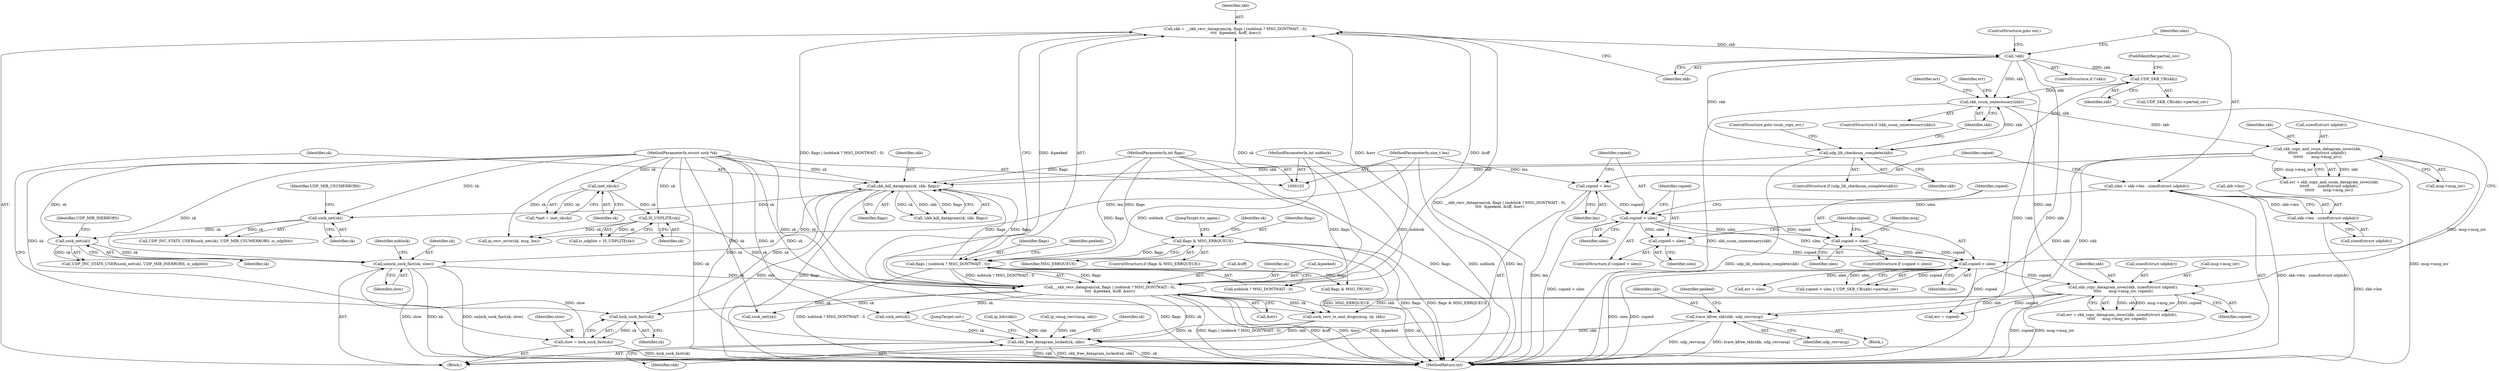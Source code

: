 digraph "0_linux_bceaa90240b6019ed73b49965eac7d167610be69_2@API" {
"1000246" [label="(Call,trace_kfree_skb(skb, udp_recvmsg))"];
"1000217" [label="(Call,skb_copy_datagram_iovec(skb, sizeof(struct udphdr),\n\t\t\t\t\t      msg->msg_iov, copied))"];
"1000213" [label="(Call,skb_csum_unnecessary(skb))"];
"1000167" [label="(Call,!skb)"];
"1000150" [label="(Call,skb = __skb_recv_datagram(sk, flags | (noblock ? MSG_DONTWAIT : 0),\n\t\t\t\t  &peeked, &off, &err))"];
"1000152" [label="(Call,__skb_recv_datagram(sk, flags | (noblock ? MSG_DONTWAIT : 0),\n\t\t\t\t  &peeked, &off, &err))"];
"1000363" [label="(Call,unlock_sock_fast(sk, slow))"];
"1000348" [label="(Call,skb_kill_datagram(sk, skb, flags))"];
"1000344" [label="(Call,lock_sock_fast(sk))"];
"1000105" [label="(MethodParameterIn,struct sock *sk)"];
"1000209" [label="(Call,udp_lib_checksum_complete(skb))"];
"1000204" [label="(Call,UDP_SKB_CB(skb))"];
"1000229" [label="(Call,skb_copy_and_csum_datagram_iovec(skb,\n\t\t\t\t\t\t       sizeof(struct udphdr),\n\t\t\t\t\t\t       msg->msg_iov))"];
"1000154" [label="(Call,flags | (noblock ? MSG_DONTWAIT : 0))"];
"1000141" [label="(Call,flags & MSG_ERRQUEUE)"];
"1000109" [label="(MethodParameterIn,int flags)"];
"1000108" [label="(MethodParameterIn,int noblock)"];
"1000359" [label="(Call,sock_net(sk))"];
"1000354" [label="(Call,sock_net(sk))"];
"1000342" [label="(Call,slow = lock_sock_fast(sk))"];
"1000137" [label="(Call,IS_UDPLITE(sk))"];
"1000115" [label="(Call,inet_sk(sk))"];
"1000200" [label="(Call,copied < ulen)"];
"1000185" [label="(Call,copied = ulen)"];
"1000182" [label="(Call,copied > ulen)"];
"1000178" [label="(Call,copied = len)"];
"1000107" [label="(MethodParameterIn,size_t len)"];
"1000170" [label="(Call,ulen = skb->len - sizeof(struct udphdr))"];
"1000172" [label="(Call,skb->len - sizeof(struct udphdr))"];
"1000190" [label="(Call,copied < ulen)"];
"1000335" [label="(Call,skb_free_datagram_locked(sk, skb))"];
"1000219" [label="(Call,sizeof(struct udphdr))"];
"1000211" [label="(ControlStructure,goto csum_copy_err;)"];
"1000246" [label="(Call,trace_kfree_skb(skb, udp_recvmsg))"];
"1000336" [label="(Identifier,sk)"];
"1000251" [label="(Identifier,peeked)"];
"1000202" [label="(Identifier,ulen)"];
"1000216" [label="(Identifier,err)"];
"1000160" [label="(Call,&peeked)"];
"1000208" [label="(ControlStructure,if (udp_lib_checksum_complete(skb)))"];
"1000105" [label="(MethodParameterIn,struct sock *sk)"];
"1000358" [label="(Call,UDP_INC_STATS_USER(sock_net(sk), UDP_MIB_INERRORS, is_udplite))"];
"1000224" [label="(Identifier,copied)"];
"1000167" [label="(Call,!skb)"];
"1000201" [label="(Identifier,copied)"];
"1000324" [label="(Call,err = copied)"];
"1000210" [label="(Identifier,skb)"];
"1000155" [label="(Identifier,flags)"];
"1000209" [label="(Call,udp_lib_checksum_complete(skb))"];
"1000107" [label="(MethodParameterIn,size_t len)"];
"1000272" [label="(Call,sock_recv_ts_and_drops(msg, sk, skb))"];
"1000231" [label="(Call,sizeof(struct udphdr))"];
"1000138" [label="(Identifier,sk)"];
"1000342" [label="(Call,slow = lock_sock_fast(sk))"];
"1000361" [label="(Identifier,UDP_MIB_INERRORS)"];
"1000343" [label="(Identifier,slow)"];
"1000331" [label="(Call,err = ulen)"];
"1000338" [label="(JumpTarget,out:)"];
"1000179" [label="(Identifier,copied)"];
"1000195" [label="(Identifier,msg)"];
"1000154" [label="(Call,flags | (noblock ? MSG_DONTWAIT : 0))"];
"1000151" [label="(Identifier,skb)"];
"1000142" [label="(Identifier,flags)"];
"1000149" [label="(JumpTarget,try_again:)"];
"1000169" [label="(ControlStructure,goto out;)"];
"1000212" [label="(ControlStructure,if (skb_csum_unnecessary(skb)))"];
"1000345" [label="(Identifier,sk)"];
"1000172" [label="(Call,skb->len - sizeof(struct udphdr))"];
"1000115" [label="(Call,inet_sk(sk))"];
"1000173" [label="(Call,skb->len)"];
"1000206" [label="(FieldIdentifier,partial_cov)"];
"1000186" [label="(Identifier,copied)"];
"1000176" [label="(Call,sizeof(struct udphdr))"];
"1000248" [label="(Identifier,udp_recvmsg)"];
"1000166" [label="(ControlStructure,if (!skb))"];
"1000354" [label="(Call,sock_net(sk))"];
"1000299" [label="(Call,ip_hdr(skb))"];
"1000116" [label="(Identifier,sk)"];
"1000184" [label="(Identifier,ulen)"];
"1000109" [label="(MethodParameterIn,int flags)"];
"1000259" [label="(Call,sock_net(sk))"];
"1000351" [label="(Identifier,flags)"];
"1000205" [label="(Identifier,skb)"];
"1000108" [label="(MethodParameterIn,int noblock)"];
"1000214" [label="(Identifier,skb)"];
"1000353" [label="(Call,UDP_INC_STATS_USER(sock_net(sk), UDP_MIB_CSUMERRORS, is_udplite))"];
"1000367" [label="(Identifier,noblock)"];
"1000335" [label="(Call,skb_free_datagram_locked(sk, skb))"];
"1000217" [label="(Call,skb_copy_datagram_iovec(skb, sizeof(struct udphdr),\n\t\t\t\t\t      msg->msg_iov, copied))"];
"1000350" [label="(Identifier,skb)"];
"1000183" [label="(Identifier,copied)"];
"1000111" [label="(Block,)"];
"1000113" [label="(Call,*inet = inet_sk(sk))"];
"1000162" [label="(Call,&off)"];
"1000328" [label="(Call,flags & MSG_TRUNC)"];
"1000156" [label="(Call,noblock ? MSG_DONTWAIT : 0)"];
"1000363" [label="(Call,unlock_sock_fast(sk, slow))"];
"1000171" [label="(Identifier,ulen)"];
"1000247" [label="(Identifier,skb)"];
"1000189" [label="(ControlStructure,if (copied < ulen))"];
"1000141" [label="(Call,flags & MSG_ERRQUEUE)"];
"1000215" [label="(Call,err = skb_copy_datagram_iovec(skb, sizeof(struct udphdr),\n\t\t\t\t\t      msg->msg_iov, copied))"];
"1000150" [label="(Call,skb = __skb_recv_datagram(sk, flags | (noblock ? MSG_DONTWAIT : 0),\n\t\t\t\t  &peeked, &off, &err))"];
"1000168" [label="(Identifier,skb)"];
"1000355" [label="(Identifier,sk)"];
"1000187" [label="(Identifier,ulen)"];
"1000227" [label="(Call,err = skb_copy_and_csum_datagram_iovec(skb,\n\t\t\t\t\t\t       sizeof(struct udphdr),\n\t\t\t\t\t\t       msg->msg_iov))"];
"1000191" [label="(Identifier,copied)"];
"1000344" [label="(Call,lock_sock_fast(sk))"];
"1000190" [label="(Call,copied < ulen)"];
"1000152" [label="(Call,__skb_recv_datagram(sk, flags | (noblock ? MSG_DONTWAIT : 0),\n\t\t\t\t  &peeked, &off, &err))"];
"1000348" [label="(Call,skb_kill_datagram(sk, skb, flags))"];
"1000204" [label="(Call,UDP_SKB_CB(skb))"];
"1000164" [label="(Call,&err)"];
"1000377" [label="(MethodReturn,int)"];
"1000360" [label="(Identifier,sk)"];
"1000137" [label="(Call,IS_UDPLITE(sk))"];
"1000140" [label="(ControlStructure,if (flags & MSG_ERRQUEUE))"];
"1000153" [label="(Identifier,sk)"];
"1000221" [label="(Call,msg->msg_iov)"];
"1000347" [label="(Call,!skb_kill_datagram(sk, skb, flags))"];
"1000145" [label="(Call,ip_recv_error(sk, msg, len))"];
"1000199" [label="(Call,copied < ulen || UDP_SKB_CB(skb)->partial_cov)"];
"1000218" [label="(Identifier,skb)"];
"1000213" [label="(Call,skb_csum_unnecessary(skb))"];
"1000170" [label="(Call,ulen = skb->len - sizeof(struct udphdr))"];
"1000321" [label="(Call,ip_cmsg_recv(msg, skb))"];
"1000359" [label="(Call,sock_net(sk))"];
"1000200" [label="(Call,copied < ulen)"];
"1000161" [label="(Identifier,peeked)"];
"1000245" [label="(Block,)"];
"1000268" [label="(Call,sock_net(sk))"];
"1000349" [label="(Identifier,sk)"];
"1000203" [label="(Call,UDP_SKB_CB(skb)->partial_cov)"];
"1000356" [label="(Identifier,UDP_MIB_CSUMERRORS)"];
"1000230" [label="(Identifier,skb)"];
"1000364" [label="(Identifier,sk)"];
"1000143" [label="(Identifier,MSG_ERRQUEUE)"];
"1000180" [label="(Identifier,len)"];
"1000185" [label="(Call,copied = ulen)"];
"1000135" [label="(Call,is_udplite = IS_UDPLITE(sk))"];
"1000181" [label="(ControlStructure,if (copied > ulen))"];
"1000233" [label="(Call,msg->msg_iov)"];
"1000228" [label="(Identifier,err)"];
"1000192" [label="(Identifier,ulen)"];
"1000365" [label="(Identifier,slow)"];
"1000178" [label="(Call,copied = len)"];
"1000182" [label="(Call,copied > ulen)"];
"1000146" [label="(Identifier,sk)"];
"1000337" [label="(Identifier,skb)"];
"1000229" [label="(Call,skb_copy_and_csum_datagram_iovec(skb,\n\t\t\t\t\t\t       sizeof(struct udphdr),\n\t\t\t\t\t\t       msg->msg_iov))"];
"1000246" -> "1000245"  [label="AST: "];
"1000246" -> "1000248"  [label="CFG: "];
"1000247" -> "1000246"  [label="AST: "];
"1000248" -> "1000246"  [label="AST: "];
"1000251" -> "1000246"  [label="CFG: "];
"1000246" -> "1000377"  [label="DDG: udp_recvmsg"];
"1000246" -> "1000377"  [label="DDG: trace_kfree_skb(skb, udp_recvmsg)"];
"1000217" -> "1000246"  [label="DDG: skb"];
"1000229" -> "1000246"  [label="DDG: skb"];
"1000246" -> "1000335"  [label="DDG: skb"];
"1000217" -> "1000215"  [label="AST: "];
"1000217" -> "1000224"  [label="CFG: "];
"1000218" -> "1000217"  [label="AST: "];
"1000219" -> "1000217"  [label="AST: "];
"1000221" -> "1000217"  [label="AST: "];
"1000224" -> "1000217"  [label="AST: "];
"1000215" -> "1000217"  [label="CFG: "];
"1000217" -> "1000377"  [label="DDG: msg->msg_iov"];
"1000217" -> "1000377"  [label="DDG: copied"];
"1000217" -> "1000215"  [label="DDG: skb"];
"1000217" -> "1000215"  [label="DDG: msg->msg_iov"];
"1000217" -> "1000215"  [label="DDG: copied"];
"1000213" -> "1000217"  [label="DDG: skb"];
"1000229" -> "1000217"  [label="DDG: msg->msg_iov"];
"1000200" -> "1000217"  [label="DDG: copied"];
"1000217" -> "1000272"  [label="DDG: skb"];
"1000217" -> "1000324"  [label="DDG: copied"];
"1000213" -> "1000212"  [label="AST: "];
"1000213" -> "1000214"  [label="CFG: "];
"1000214" -> "1000213"  [label="AST: "];
"1000216" -> "1000213"  [label="CFG: "];
"1000228" -> "1000213"  [label="CFG: "];
"1000213" -> "1000377"  [label="DDG: skb_csum_unnecessary(skb)"];
"1000167" -> "1000213"  [label="DDG: skb"];
"1000209" -> "1000213"  [label="DDG: skb"];
"1000204" -> "1000213"  [label="DDG: skb"];
"1000213" -> "1000229"  [label="DDG: skb"];
"1000167" -> "1000166"  [label="AST: "];
"1000167" -> "1000168"  [label="CFG: "];
"1000168" -> "1000167"  [label="AST: "];
"1000169" -> "1000167"  [label="CFG: "];
"1000171" -> "1000167"  [label="CFG: "];
"1000167" -> "1000377"  [label="DDG: skb"];
"1000167" -> "1000377"  [label="DDG: !skb"];
"1000150" -> "1000167"  [label="DDG: skb"];
"1000167" -> "1000204"  [label="DDG: skb"];
"1000167" -> "1000209"  [label="DDG: skb"];
"1000150" -> "1000111"  [label="AST: "];
"1000150" -> "1000152"  [label="CFG: "];
"1000151" -> "1000150"  [label="AST: "];
"1000152" -> "1000150"  [label="AST: "];
"1000168" -> "1000150"  [label="CFG: "];
"1000150" -> "1000377"  [label="DDG: __skb_recv_datagram(sk, flags | (noblock ? MSG_DONTWAIT : 0),\n\t\t\t\t  &peeked, &off, &err)"];
"1000152" -> "1000150"  [label="DDG: sk"];
"1000152" -> "1000150"  [label="DDG: &off"];
"1000152" -> "1000150"  [label="DDG: &peeked"];
"1000152" -> "1000150"  [label="DDG: &err"];
"1000152" -> "1000150"  [label="DDG: flags | (noblock ? MSG_DONTWAIT : 0)"];
"1000152" -> "1000164"  [label="CFG: "];
"1000153" -> "1000152"  [label="AST: "];
"1000154" -> "1000152"  [label="AST: "];
"1000160" -> "1000152"  [label="AST: "];
"1000162" -> "1000152"  [label="AST: "];
"1000164" -> "1000152"  [label="AST: "];
"1000152" -> "1000377"  [label="DDG: &err"];
"1000152" -> "1000377"  [label="DDG: &peeked"];
"1000152" -> "1000377"  [label="DDG: sk"];
"1000152" -> "1000377"  [label="DDG: flags | (noblock ? MSG_DONTWAIT : 0)"];
"1000152" -> "1000377"  [label="DDG: &off"];
"1000363" -> "1000152"  [label="DDG: sk"];
"1000137" -> "1000152"  [label="DDG: sk"];
"1000105" -> "1000152"  [label="DDG: sk"];
"1000154" -> "1000152"  [label="DDG: flags"];
"1000154" -> "1000152"  [label="DDG: noblock ? MSG_DONTWAIT : 0"];
"1000152" -> "1000259"  [label="DDG: sk"];
"1000152" -> "1000268"  [label="DDG: sk"];
"1000152" -> "1000272"  [label="DDG: sk"];
"1000152" -> "1000335"  [label="DDG: sk"];
"1000152" -> "1000344"  [label="DDG: sk"];
"1000363" -> "1000111"  [label="AST: "];
"1000363" -> "1000365"  [label="CFG: "];
"1000364" -> "1000363"  [label="AST: "];
"1000365" -> "1000363"  [label="AST: "];
"1000367" -> "1000363"  [label="CFG: "];
"1000363" -> "1000377"  [label="DDG: slow"];
"1000363" -> "1000377"  [label="DDG: sk"];
"1000363" -> "1000377"  [label="DDG: unlock_sock_fast(sk, slow)"];
"1000348" -> "1000363"  [label="DDG: sk"];
"1000359" -> "1000363"  [label="DDG: sk"];
"1000105" -> "1000363"  [label="DDG: sk"];
"1000342" -> "1000363"  [label="DDG: slow"];
"1000348" -> "1000347"  [label="AST: "];
"1000348" -> "1000351"  [label="CFG: "];
"1000349" -> "1000348"  [label="AST: "];
"1000350" -> "1000348"  [label="AST: "];
"1000351" -> "1000348"  [label="AST: "];
"1000347" -> "1000348"  [label="CFG: "];
"1000348" -> "1000377"  [label="DDG: skb"];
"1000348" -> "1000377"  [label="DDG: flags"];
"1000348" -> "1000154"  [label="DDG: flags"];
"1000348" -> "1000347"  [label="DDG: sk"];
"1000348" -> "1000347"  [label="DDG: skb"];
"1000348" -> "1000347"  [label="DDG: flags"];
"1000344" -> "1000348"  [label="DDG: sk"];
"1000105" -> "1000348"  [label="DDG: sk"];
"1000209" -> "1000348"  [label="DDG: skb"];
"1000229" -> "1000348"  [label="DDG: skb"];
"1000154" -> "1000348"  [label="DDG: flags"];
"1000109" -> "1000348"  [label="DDG: flags"];
"1000348" -> "1000354"  [label="DDG: sk"];
"1000344" -> "1000342"  [label="AST: "];
"1000344" -> "1000345"  [label="CFG: "];
"1000345" -> "1000344"  [label="AST: "];
"1000342" -> "1000344"  [label="CFG: "];
"1000344" -> "1000342"  [label="DDG: sk"];
"1000105" -> "1000344"  [label="DDG: sk"];
"1000105" -> "1000103"  [label="AST: "];
"1000105" -> "1000377"  [label="DDG: sk"];
"1000105" -> "1000115"  [label="DDG: sk"];
"1000105" -> "1000137"  [label="DDG: sk"];
"1000105" -> "1000145"  [label="DDG: sk"];
"1000105" -> "1000259"  [label="DDG: sk"];
"1000105" -> "1000268"  [label="DDG: sk"];
"1000105" -> "1000272"  [label="DDG: sk"];
"1000105" -> "1000335"  [label="DDG: sk"];
"1000105" -> "1000354"  [label="DDG: sk"];
"1000105" -> "1000359"  [label="DDG: sk"];
"1000209" -> "1000208"  [label="AST: "];
"1000209" -> "1000210"  [label="CFG: "];
"1000210" -> "1000209"  [label="AST: "];
"1000211" -> "1000209"  [label="CFG: "];
"1000214" -> "1000209"  [label="CFG: "];
"1000209" -> "1000377"  [label="DDG: udp_lib_checksum_complete(skb)"];
"1000204" -> "1000209"  [label="DDG: skb"];
"1000204" -> "1000203"  [label="AST: "];
"1000204" -> "1000205"  [label="CFG: "];
"1000205" -> "1000204"  [label="AST: "];
"1000206" -> "1000204"  [label="CFG: "];
"1000229" -> "1000227"  [label="AST: "];
"1000229" -> "1000233"  [label="CFG: "];
"1000230" -> "1000229"  [label="AST: "];
"1000231" -> "1000229"  [label="AST: "];
"1000233" -> "1000229"  [label="AST: "];
"1000227" -> "1000229"  [label="CFG: "];
"1000229" -> "1000377"  [label="DDG: msg->msg_iov"];
"1000229" -> "1000227"  [label="DDG: skb"];
"1000229" -> "1000227"  [label="DDG: msg->msg_iov"];
"1000229" -> "1000272"  [label="DDG: skb"];
"1000154" -> "1000156"  [label="CFG: "];
"1000155" -> "1000154"  [label="AST: "];
"1000156" -> "1000154"  [label="AST: "];
"1000161" -> "1000154"  [label="CFG: "];
"1000154" -> "1000377"  [label="DDG: flags"];
"1000154" -> "1000377"  [label="DDG: noblock ? MSG_DONTWAIT : 0"];
"1000141" -> "1000154"  [label="DDG: flags"];
"1000109" -> "1000154"  [label="DDG: flags"];
"1000108" -> "1000154"  [label="DDG: noblock"];
"1000154" -> "1000328"  [label="DDG: flags"];
"1000141" -> "1000140"  [label="AST: "];
"1000141" -> "1000143"  [label="CFG: "];
"1000142" -> "1000141"  [label="AST: "];
"1000143" -> "1000141"  [label="AST: "];
"1000146" -> "1000141"  [label="CFG: "];
"1000149" -> "1000141"  [label="CFG: "];
"1000141" -> "1000377"  [label="DDG: flags"];
"1000141" -> "1000377"  [label="DDG: flags & MSG_ERRQUEUE"];
"1000141" -> "1000377"  [label="DDG: MSG_ERRQUEUE"];
"1000109" -> "1000141"  [label="DDG: flags"];
"1000109" -> "1000103"  [label="AST: "];
"1000109" -> "1000377"  [label="DDG: flags"];
"1000109" -> "1000328"  [label="DDG: flags"];
"1000108" -> "1000103"  [label="AST: "];
"1000108" -> "1000377"  [label="DDG: noblock"];
"1000108" -> "1000156"  [label="DDG: noblock"];
"1000359" -> "1000358"  [label="AST: "];
"1000359" -> "1000360"  [label="CFG: "];
"1000360" -> "1000359"  [label="AST: "];
"1000361" -> "1000359"  [label="CFG: "];
"1000359" -> "1000358"  [label="DDG: sk"];
"1000354" -> "1000359"  [label="DDG: sk"];
"1000354" -> "1000353"  [label="AST: "];
"1000354" -> "1000355"  [label="CFG: "];
"1000355" -> "1000354"  [label="AST: "];
"1000356" -> "1000354"  [label="CFG: "];
"1000354" -> "1000353"  [label="DDG: sk"];
"1000342" -> "1000111"  [label="AST: "];
"1000343" -> "1000342"  [label="AST: "];
"1000349" -> "1000342"  [label="CFG: "];
"1000342" -> "1000377"  [label="DDG: lock_sock_fast(sk)"];
"1000137" -> "1000135"  [label="AST: "];
"1000137" -> "1000138"  [label="CFG: "];
"1000138" -> "1000137"  [label="AST: "];
"1000135" -> "1000137"  [label="CFG: "];
"1000137" -> "1000135"  [label="DDG: sk"];
"1000115" -> "1000137"  [label="DDG: sk"];
"1000137" -> "1000145"  [label="DDG: sk"];
"1000115" -> "1000113"  [label="AST: "];
"1000115" -> "1000116"  [label="CFG: "];
"1000116" -> "1000115"  [label="AST: "];
"1000113" -> "1000115"  [label="CFG: "];
"1000115" -> "1000113"  [label="DDG: sk"];
"1000200" -> "1000199"  [label="AST: "];
"1000200" -> "1000202"  [label="CFG: "];
"1000201" -> "1000200"  [label="AST: "];
"1000202" -> "1000200"  [label="AST: "];
"1000205" -> "1000200"  [label="CFG: "];
"1000199" -> "1000200"  [label="CFG: "];
"1000200" -> "1000377"  [label="DDG: copied"];
"1000200" -> "1000377"  [label="DDG: ulen"];
"1000200" -> "1000199"  [label="DDG: copied"];
"1000200" -> "1000199"  [label="DDG: ulen"];
"1000185" -> "1000200"  [label="DDG: copied"];
"1000190" -> "1000200"  [label="DDG: copied"];
"1000190" -> "1000200"  [label="DDG: ulen"];
"1000182" -> "1000200"  [label="DDG: ulen"];
"1000200" -> "1000324"  [label="DDG: copied"];
"1000200" -> "1000331"  [label="DDG: ulen"];
"1000185" -> "1000181"  [label="AST: "];
"1000185" -> "1000187"  [label="CFG: "];
"1000186" -> "1000185"  [label="AST: "];
"1000187" -> "1000185"  [label="AST: "];
"1000201" -> "1000185"  [label="CFG: "];
"1000182" -> "1000185"  [label="DDG: ulen"];
"1000182" -> "1000181"  [label="AST: "];
"1000182" -> "1000184"  [label="CFG: "];
"1000183" -> "1000182"  [label="AST: "];
"1000184" -> "1000182"  [label="AST: "];
"1000186" -> "1000182"  [label="CFG: "];
"1000191" -> "1000182"  [label="CFG: "];
"1000182" -> "1000377"  [label="DDG: copied > ulen"];
"1000178" -> "1000182"  [label="DDG: copied"];
"1000170" -> "1000182"  [label="DDG: ulen"];
"1000182" -> "1000190"  [label="DDG: copied"];
"1000182" -> "1000190"  [label="DDG: ulen"];
"1000178" -> "1000111"  [label="AST: "];
"1000178" -> "1000180"  [label="CFG: "];
"1000179" -> "1000178"  [label="AST: "];
"1000180" -> "1000178"  [label="AST: "];
"1000183" -> "1000178"  [label="CFG: "];
"1000178" -> "1000377"  [label="DDG: len"];
"1000107" -> "1000178"  [label="DDG: len"];
"1000107" -> "1000103"  [label="AST: "];
"1000107" -> "1000377"  [label="DDG: len"];
"1000107" -> "1000145"  [label="DDG: len"];
"1000170" -> "1000111"  [label="AST: "];
"1000170" -> "1000172"  [label="CFG: "];
"1000171" -> "1000170"  [label="AST: "];
"1000172" -> "1000170"  [label="AST: "];
"1000179" -> "1000170"  [label="CFG: "];
"1000170" -> "1000377"  [label="DDG: skb->len - sizeof(struct udphdr)"];
"1000172" -> "1000170"  [label="DDG: skb->len"];
"1000172" -> "1000176"  [label="CFG: "];
"1000173" -> "1000172"  [label="AST: "];
"1000176" -> "1000172"  [label="AST: "];
"1000172" -> "1000377"  [label="DDG: skb->len"];
"1000190" -> "1000189"  [label="AST: "];
"1000190" -> "1000192"  [label="CFG: "];
"1000191" -> "1000190"  [label="AST: "];
"1000192" -> "1000190"  [label="AST: "];
"1000195" -> "1000190"  [label="CFG: "];
"1000201" -> "1000190"  [label="CFG: "];
"1000335" -> "1000111"  [label="AST: "];
"1000335" -> "1000337"  [label="CFG: "];
"1000336" -> "1000335"  [label="AST: "];
"1000337" -> "1000335"  [label="AST: "];
"1000338" -> "1000335"  [label="CFG: "];
"1000335" -> "1000377"  [label="DDG: sk"];
"1000335" -> "1000377"  [label="DDG: skb"];
"1000335" -> "1000377"  [label="DDG: skb_free_datagram_locked(sk, skb)"];
"1000259" -> "1000335"  [label="DDG: sk"];
"1000272" -> "1000335"  [label="DDG: sk"];
"1000272" -> "1000335"  [label="DDG: skb"];
"1000299" -> "1000335"  [label="DDG: skb"];
"1000321" -> "1000335"  [label="DDG: skb"];
}
